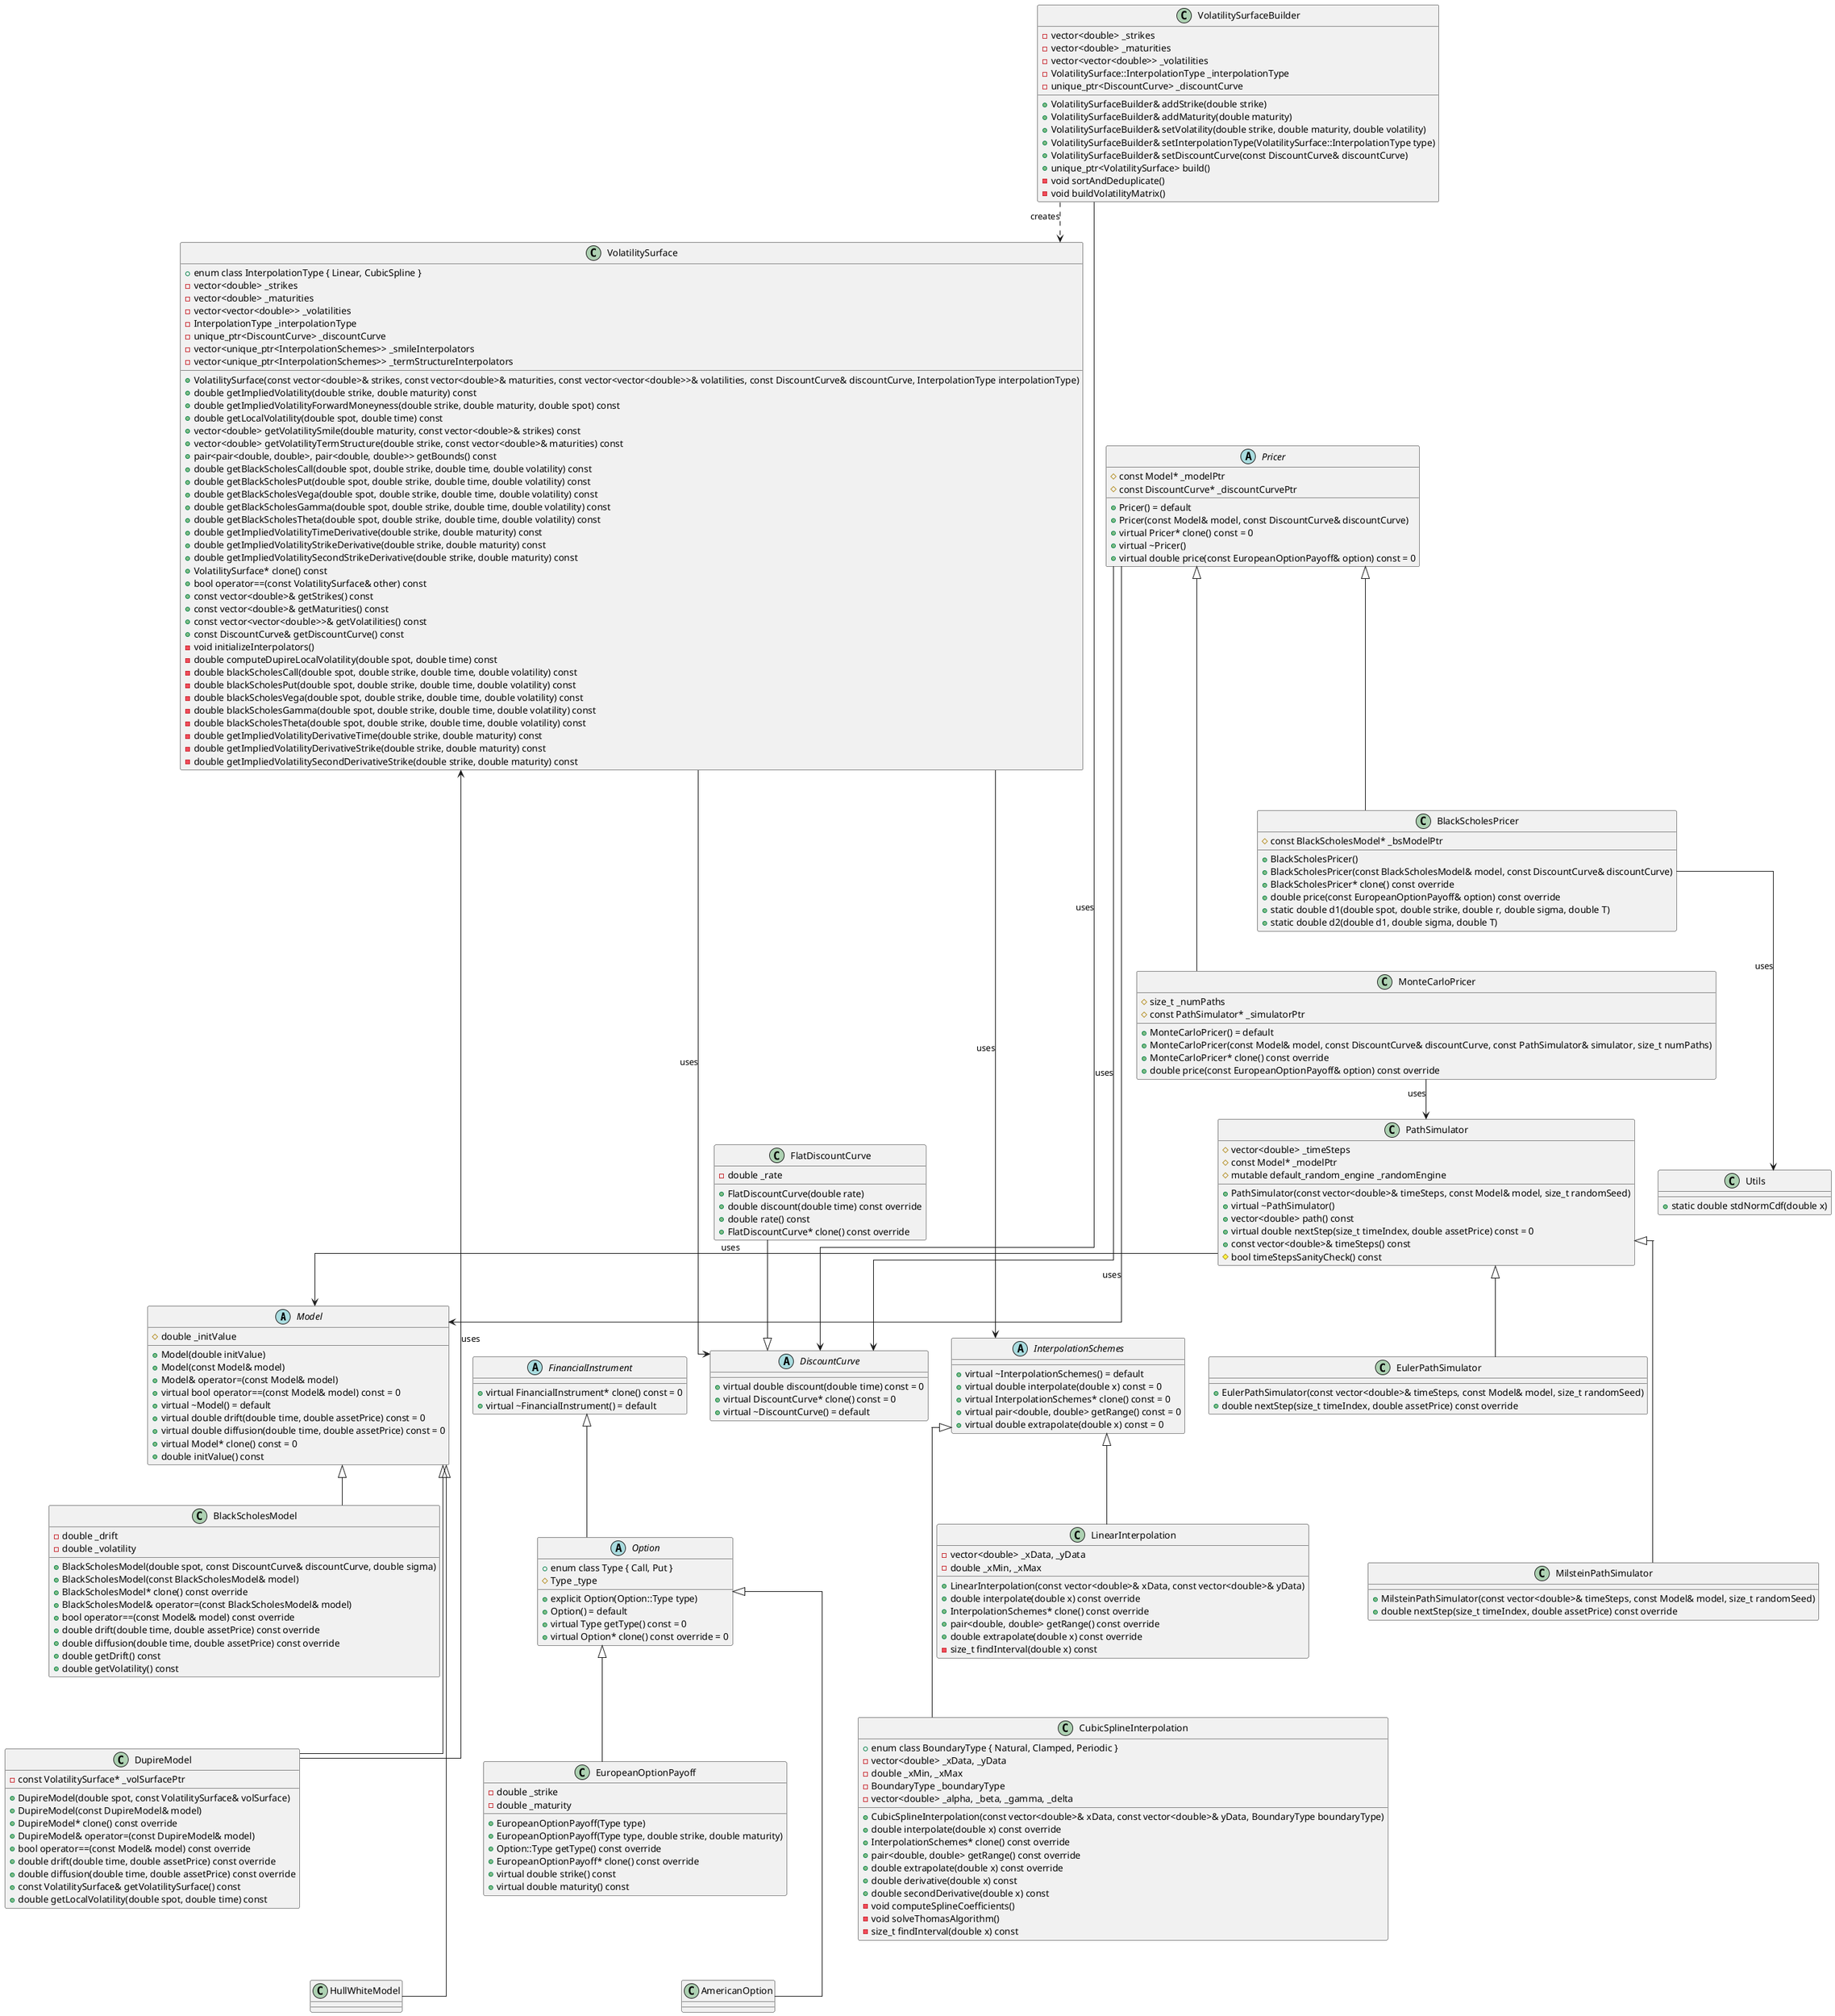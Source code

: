 @startuml
top to bottom direction
skinparam linetype ortho

' ===== Model Hierarchy =====
abstract class Model {
    +Model(double initValue)
    +Model(const Model& model)
    +Model& operator=(const Model& model)
    +virtual bool operator==(const Model& model) const = 0
    +virtual ~Model() = default
    +virtual double drift(double time, double assetPrice) const = 0
    +virtual double diffusion(double time, double assetPrice) const = 0
    +virtual Model* clone() const = 0
    +double initValue() const
    #double _initValue
}

class BlackScholesModel {
    +BlackScholesModel(double spot, const DiscountCurve& discountCurve, double sigma)
    +BlackScholesModel(const BlackScholesModel& model)
    +BlackScholesModel* clone() const override
    +BlackScholesModel& operator=(const BlackScholesModel& model)
    +bool operator==(const Model& model) const override
    +double drift(double time, double assetPrice) const override
    +double diffusion(double time, double assetPrice) const override
    +double getDrift() const
    +double getVolatility() const
    -double _drift
    -double _volatility
}

class DupireModel {
    +DupireModel(double spot, const VolatilitySurface& volSurface)
    +DupireModel(const DupireModel& model)
    +DupireModel* clone() const override
    +DupireModel& operator=(const DupireModel& model)
    +bool operator==(const Model& model) const override
    +double drift(double time, double assetPrice) const override
    +double diffusion(double time, double assetPrice) const override
    +const VolatilitySurface& getVolatilitySurface() const
    +double getLocalVolatility(double spot, double time) const
    -const VolatilitySurface* _volSurfacePtr
}

class HullWhiteModel {
    ' For stochastic interest rate models
    ' TODO: Implementation pending
}

BlackScholesModel --|> Model
DupireModel --|> Model
HullWhiteModel --|> Model

' Force vertical stacking for Model group
Model -[hidden]down- BlackScholesModel
BlackScholesModel -[hidden]down- DupireModel
DupireModel -[hidden]down- HullWhiteModel

' ===== Financial Instrument Hierarchy =====
abstract class FinancialInstrument {
    +virtual FinancialInstrument* clone() const = 0
    +virtual ~FinancialInstrument() = default
}

abstract class Option {
    +enum class Type { Call, Put }
    +explicit Option(Option::Type type)
    +Option() = default
    +virtual Type getType() const = 0
    +virtual Option* clone() const override = 0
    #Type _type
}

class EuropeanOptionPayoff {
    +EuropeanOptionPayoff(Type type)
    +EuropeanOptionPayoff(Type type, double strike, double maturity)
    +Option::Type getType() const override
    +EuropeanOptionPayoff* clone() const override
    +virtual double strike() const
    +virtual double maturity() const
    -double _strike
    -double _maturity
}

class AmericanOption {
    ' TODO: Implementation pending
    ' Will use finite difference methods
}

FinancialInstrument <|-- Option
Option <|-- EuropeanOptionPayoff
Option <|-- AmericanOption

' Force vertical stacking for FinancialInstrument group
FinancialInstrument -[hidden]down- Option
Option -[hidden]down- EuropeanOptionPayoff
EuropeanOptionPayoff -[hidden]down- AmericanOption

' ===== Discount Curve Hierarchy =====
abstract class DiscountCurve {
    +virtual double discount(double time) const = 0
    +virtual DiscountCurve* clone() const = 0
    +virtual ~DiscountCurve() = default
}

class FlatDiscountCurve {
    +FlatDiscountCurve(double rate)
    +double discount(double time) const override
    +double rate() const
    +FlatDiscountCurve* clone() const override
    -double _rate
}

FlatDiscountCurve --|> DiscountCurve

' ===== Interpolation Schemes Hierarchy =====
abstract class InterpolationSchemes {
    +virtual ~InterpolationSchemes() = default
    +virtual double interpolate(double x) const = 0
    +virtual InterpolationSchemes* clone() const = 0
    +virtual pair<double, double> getRange() const = 0
    +virtual double extrapolate(double x) const = 0
}

class LinearInterpolation {
    +LinearInterpolation(const vector<double>& xData, const vector<double>& yData)
    +double interpolate(double x) const override
    +InterpolationSchemes* clone() const override
    +pair<double, double> getRange() const override
    +double extrapolate(double x) const override
    -vector<double> _xData, _yData
    -double _xMin, _xMax
    -size_t findInterval(double x) const
}

class CubicSplineInterpolation {
    +enum class BoundaryType { Natural, Clamped, Periodic }
    +CubicSplineInterpolation(const vector<double>& xData, const vector<double>& yData, BoundaryType boundaryType)
    +double interpolate(double x) const override
    +InterpolationSchemes* clone() const override
    +pair<double, double> getRange() const override
    +double extrapolate(double x) const override
    +double derivative(double x) const
    +double secondDerivative(double x) const
    -vector<double> _xData, _yData
    -double _xMin, _xMax
    -BoundaryType _boundaryType
    -vector<double> _alpha, _beta, _gamma, _delta
    -void computeSplineCoefficients()
    -void solveThomasAlgorithm()
    -size_t findInterval(double x) const
}

LinearInterpolation --|> InterpolationSchemes
CubicSplineInterpolation --|> InterpolationSchemes

' Force vertical stacking for InterpolationSchemes group
InterpolationSchemes -[hidden]down- LinearInterpolation
LinearInterpolation -[hidden]down- CubicSplineInterpolation

' ===== Volatility Surface Classes =====
class VolatilitySurface {
    +enum class InterpolationType { Linear, CubicSpline }
    +VolatilitySurface(const vector<double>& strikes, const vector<double>& maturities, const vector<vector<double>>& volatilities, const DiscountCurve& discountCurve, InterpolationType interpolationType)
    +double getImpliedVolatility(double strike, double maturity) const
    +double getImpliedVolatilityForwardMoneyness(double strike, double maturity, double spot) const
    +double getLocalVolatility(double spot, double time) const
    +vector<double> getVolatilitySmile(double maturity, const vector<double>& strikes) const
    +vector<double> getVolatilityTermStructure(double strike, const vector<double>& maturities) const
    +pair<pair<double, double>, pair<double, double>> getBounds() const
    +double getBlackScholesCall(double spot, double strike, double time, double volatility) const
    +double getBlackScholesPut(double spot, double strike, double time, double volatility) const
    +double getBlackScholesVega(double spot, double strike, double time, double volatility) const
    +double getBlackScholesGamma(double spot, double strike, double time, double volatility) const
    +double getBlackScholesTheta(double spot, double strike, double time, double volatility) const
    +double getImpliedVolatilityTimeDerivative(double strike, double maturity) const
    +double getImpliedVolatilityStrikeDerivative(double strike, double maturity) const
    +double getImpliedVolatilitySecondStrikeDerivative(double strike, double maturity) const
    +VolatilitySurface* clone() const
    +bool operator==(const VolatilitySurface& other) const
    +const vector<double>& getStrikes() const
    +const vector<double>& getMaturities() const
    +const vector<vector<double>>& getVolatilities() const
    +const DiscountCurve& getDiscountCurve() const
    -vector<double> _strikes
    -vector<double> _maturities
    -vector<vector<double>> _volatilities
    -InterpolationType _interpolationType
    -unique_ptr<DiscountCurve> _discountCurve
    -vector<unique_ptr<InterpolationSchemes>> _smileInterpolators
    -vector<unique_ptr<InterpolationSchemes>> _termStructureInterpolators
    -void initializeInterpolators()
    -double computeDupireLocalVolatility(double spot, double time) const
    -double blackScholesCall(double spot, double strike, double time, double volatility) const
    -double blackScholesPut(double spot, double strike, double time, double volatility) const
    -double blackScholesVega(double spot, double strike, double time, double volatility) const
    -double blackScholesGamma(double spot, double strike, double time, double volatility) const
    -double blackScholesTheta(double spot, double strike, double time, double volatility) const
    -double getImpliedVolatilityDerivativeTime(double strike, double maturity) const
    -double getImpliedVolatilityDerivativeStrike(double strike, double maturity) const
    -double getImpliedVolatilitySecondDerivativeStrike(double strike, double maturity) const
}

class VolatilitySurfaceBuilder {
    +VolatilitySurfaceBuilder& addStrike(double strike)
    +VolatilitySurfaceBuilder& addMaturity(double maturity)
    +VolatilitySurfaceBuilder& setVolatility(double strike, double maturity, double volatility)
    +VolatilitySurfaceBuilder& setInterpolationType(VolatilitySurface::InterpolationType type)
    +VolatilitySurfaceBuilder& setDiscountCurve(const DiscountCurve& discountCurve)
    +unique_ptr<VolatilitySurface> build()
    -vector<double> _strikes
    -vector<double> _maturities
    -vector<vector<double>> _volatilities
    -VolatilitySurface::InterpolationType _interpolationType
    -unique_ptr<DiscountCurve> _discountCurve
    -void sortAndDeduplicate()
    -void buildVolatilityMatrix()
}

' ===== Pricing Method Hierarchy =====
abstract class Pricer {
    +Pricer() = default
    +Pricer(const Model& model, const DiscountCurve& discountCurve)
    +virtual Pricer* clone() const = 0
    +virtual ~Pricer()
    +virtual double price(const EuropeanOptionPayoff& option) const = 0
    #const Model* _modelPtr
    #const DiscountCurve* _discountCurvePtr
}

class BlackScholesPricer {
    +BlackScholesPricer()
    +BlackScholesPricer(const BlackScholesModel& model, const DiscountCurve& discountCurve)
    +BlackScholesPricer* clone() const override
    +double price(const EuropeanOptionPayoff& option) const override
    +static double d1(double spot, double strike, double r, double sigma, double T)
    +static double d2(double d1, double sigma, double T)
    #const BlackScholesModel* _bsModelPtr
}

class MonteCarloPricer {
    +MonteCarloPricer() = default
    +MonteCarloPricer(const Model& model, const DiscountCurve& discountCurve, const PathSimulator& simulator, size_t numPaths)
    +MonteCarloPricer* clone() const override
    +double price(const EuropeanOptionPayoff& option) const override
    #size_t _numPaths
    #const PathSimulator* _simulatorPtr
}

BlackScholesPricer --|> Pricer
MonteCarloPricer --|> Pricer

' Force vertical stacking for Pricer group
Pricer -[hidden]down- BlackScholesPricer
BlackScholesPricer -[hidden]down- MonteCarloPricer

' ===== Path Simulator Hierarchy =====
class PathSimulator {
    +PathSimulator(const vector<double>& timeSteps, const Model& model, size_t randomSeed)
    +virtual ~PathSimulator()
    +vector<double> path() const
    +virtual double nextStep(size_t timeIndex, double assetPrice) const = 0
    +const vector<double>& timeSteps() const
    #bool timeStepsSanityCheck() const
    #vector<double> _timeSteps
    #const Model* _modelPtr
    #mutable default_random_engine _randomEngine
}

class EulerPathSimulator {
    +EulerPathSimulator(const vector<double>& timeSteps, const Model& model, size_t randomSeed)
    +double nextStep(size_t timeIndex, double assetPrice) const override
}

class MilsteinPathSimulator {
    +MilsteinPathSimulator(const vector<double>& timeSteps, const Model& model, size_t randomSeed)
    +double nextStep(size_t timeIndex, double assetPrice) const override
}

EulerPathSimulator --|> PathSimulator
MilsteinPathSimulator --|> PathSimulator

' Force vertical stacking for PathSimulator group
PathSimulator -[hidden]down- EulerPathSimulator
EulerPathSimulator -[hidden]down- MilsteinPathSimulator

' ===== Utils Class =====
class Utils {
    +static double stdNormCdf(double x)
}

' ===== Relationships between hierarchies =====
Pricer --> Model : uses
Pricer --> DiscountCurve : uses
MonteCarloPricer --> PathSimulator : uses
PathSimulator --> Model : uses
BlackScholesPricer --> Utils : uses
DupireModel --> VolatilitySurface : uses
VolatilitySurface --> DiscountCurve : uses
VolatilitySurface --> InterpolationSchemes : uses
VolatilitySurfaceBuilder --> DiscountCurve : uses
VolatilitySurfaceBuilder ..> VolatilitySurface : creates

' ===== Horizontal spacing between hierarchies =====
Model -[hidden]right- FinancialInstrument
FinancialInstrument -[hidden]right- DiscountCurve
DiscountCurve -[hidden]right- InterpolationSchemes
InterpolationSchemes -[hidden]right- VolatilitySurface
VolatilitySurface -[hidden]right- Pricer
Pricer -[hidden]right- PathSimulator
PathSimulator -[hidden]right- Utils

@enduml